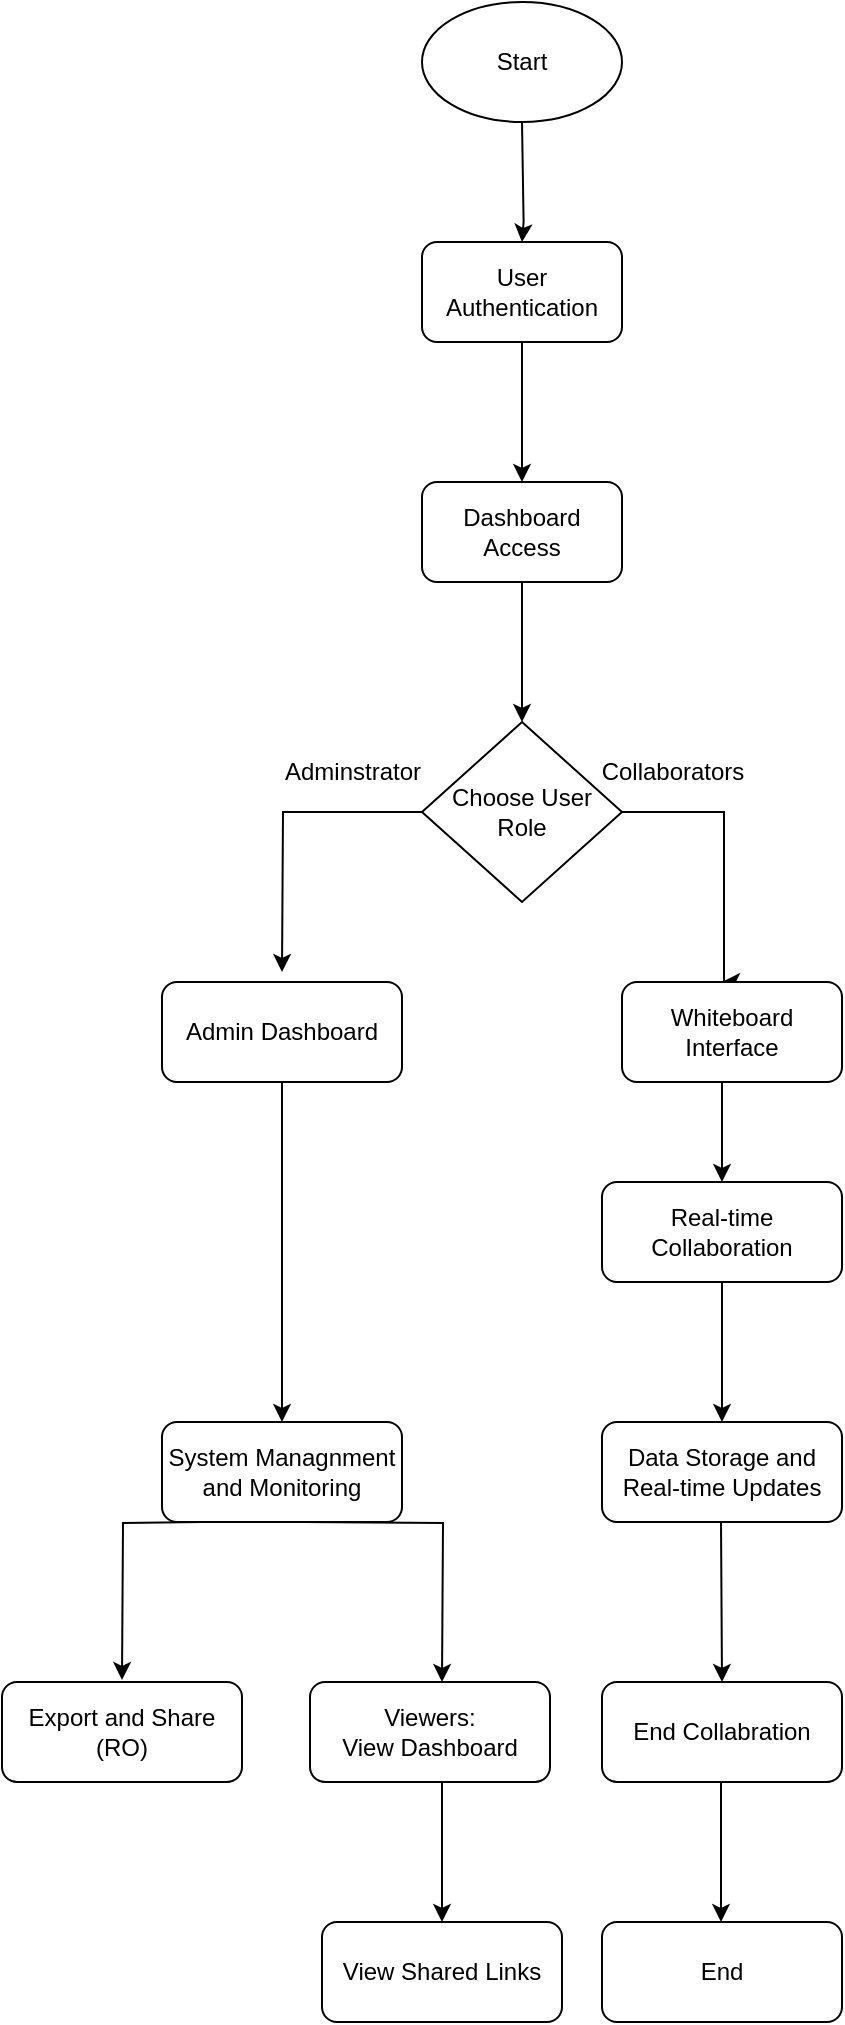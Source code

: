 <mxfile version="24.7.1" type="google">
  <diagram name="Page-1" id="2JwfxyhNlJkoeVYMsjid">
    <mxGraphModel grid="1" page="1" gridSize="10" guides="1" tooltips="1" connect="1" arrows="1" fold="1" pageScale="1" pageWidth="827" pageHeight="1169" math="0" shadow="0">
      <root>
        <mxCell id="0" />
        <mxCell id="1" parent="0" />
        <mxCell id="zEI79FT7mEAm1ag7M34E-1" value="Start" style="ellipse;whiteSpace=wrap;html=1;" vertex="1" parent="1">
          <mxGeometry x="350" y="20" width="100" height="60" as="geometry" />
        </mxCell>
        <mxCell id="zEI79FT7mEAm1ag7M34E-4" value="" style="endArrow=classic;html=1;rounded=0;exitX=0.5;exitY=1;exitDx=0;exitDy=0;" edge="1" parent="1" source="zEI79FT7mEAm1ag7M34E-1">
          <mxGeometry width="50" height="50" relative="1" as="geometry">
            <mxPoint x="410" y="120" as="sourcePoint" />
            <mxPoint x="400" y="140" as="targetPoint" />
            <Array as="points">
              <mxPoint x="400.8" y="130" />
            </Array>
          </mxGeometry>
        </mxCell>
        <mxCell id="zEI79FT7mEAm1ag7M34E-6" value="User Authentication" style="rounded=1;whiteSpace=wrap;html=1;" vertex="1" parent="1">
          <mxGeometry x="350" y="140" width="100" height="50" as="geometry" />
        </mxCell>
        <mxCell id="zEI79FT7mEAm1ag7M34E-7" value="" style="endArrow=classic;html=1;rounded=0;exitX=0.5;exitY=1;exitDx=0;exitDy=0;" edge="1" parent="1" source="zEI79FT7mEAm1ag7M34E-6">
          <mxGeometry width="50" height="50" relative="1" as="geometry">
            <mxPoint x="390" y="210" as="sourcePoint" />
            <mxPoint x="400" y="260" as="targetPoint" />
            <Array as="points">
              <mxPoint x="400" y="220" />
              <mxPoint x="400" y="260" />
            </Array>
          </mxGeometry>
        </mxCell>
        <mxCell id="zEI79FT7mEAm1ag7M34E-8" value="Dashboard Access" style="rounded=1;whiteSpace=wrap;html=1;" vertex="1" parent="1">
          <mxGeometry x="350" y="260" width="100" height="50" as="geometry" />
        </mxCell>
        <mxCell id="zEI79FT7mEAm1ag7M34E-9" value="" style="endArrow=classic;html=1;rounded=0;" edge="1" parent="1">
          <mxGeometry width="50" height="50" relative="1" as="geometry">
            <mxPoint x="400" y="310" as="sourcePoint" />
            <mxPoint x="400" y="380" as="targetPoint" />
            <Array as="points">
              <mxPoint x="400" y="340" />
              <mxPoint x="400" y="380" />
            </Array>
          </mxGeometry>
        </mxCell>
        <mxCell id="zEI79FT7mEAm1ag7M34E-10" value="Choose User Role" style="rhombus;whiteSpace=wrap;html=1;" vertex="1" parent="1">
          <mxGeometry x="350" y="380" width="100" height="90" as="geometry" />
        </mxCell>
        <mxCell id="zEI79FT7mEAm1ag7M34E-21" value="" style="endArrow=classic;html=1;rounded=0;edgeStyle=orthogonalEdgeStyle;exitX=0;exitY=0.5;exitDx=0;exitDy=0;" edge="1" parent="1" source="zEI79FT7mEAm1ag7M34E-10">
          <mxGeometry width="50" height="50" relative="1" as="geometry">
            <mxPoint x="320" y="430" as="sourcePoint" />
            <mxPoint x="280" y="505" as="targetPoint" />
          </mxGeometry>
        </mxCell>
        <mxCell id="zEI79FT7mEAm1ag7M34E-23" value="" style="endArrow=classic;html=1;rounded=0;edgeStyle=orthogonalEdgeStyle;exitX=1;exitY=0.5;exitDx=0;exitDy=0;" edge="1" parent="1" source="zEI79FT7mEAm1ag7M34E-10">
          <mxGeometry width="50" height="50" relative="1" as="geometry">
            <mxPoint x="570" y="430" as="sourcePoint" />
            <mxPoint x="500" y="510" as="targetPoint" />
            <Array as="points">
              <mxPoint x="501" y="425" />
            </Array>
          </mxGeometry>
        </mxCell>
        <mxCell id="zEI79FT7mEAm1ag7M34E-24" value="Whiteboard Interface" style="rounded=1;whiteSpace=wrap;html=1;" vertex="1" parent="1">
          <mxGeometry x="450" y="510" width="110" height="50" as="geometry" />
        </mxCell>
        <mxCell id="zEI79FT7mEAm1ag7M34E-25" value="Admin Dashboard" style="rounded=1;whiteSpace=wrap;html=1;" vertex="1" parent="1">
          <mxGeometry x="220" y="510" width="120" height="50" as="geometry" />
        </mxCell>
        <mxCell id="zEI79FT7mEAm1ag7M34E-26" value="Adminstrator" style="text;html=1;align=center;verticalAlign=middle;resizable=0;points=[];autosize=1;strokeColor=none;fillColor=none;" vertex="1" parent="1">
          <mxGeometry x="270" y="390" width="90" height="30" as="geometry" />
        </mxCell>
        <mxCell id="zEI79FT7mEAm1ag7M34E-27" value="Collaborators" style="text;html=1;align=center;verticalAlign=middle;resizable=0;points=[];autosize=1;strokeColor=none;fillColor=none;" vertex="1" parent="1">
          <mxGeometry x="430" y="390" width="90" height="30" as="geometry" />
        </mxCell>
        <mxCell id="zEI79FT7mEAm1ag7M34E-29" value="" style="endArrow=classic;html=1;rounded=0;exitX=0.5;exitY=1;exitDx=0;exitDy=0;entryX=0.5;entryY=0;entryDx=0;entryDy=0;" edge="1" parent="1" source="zEI79FT7mEAm1ag7M34E-25" target="zEI79FT7mEAm1ag7M34E-32">
          <mxGeometry width="50" height="50" relative="1" as="geometry">
            <mxPoint x="255" y="635" as="sourcePoint" />
            <mxPoint x="280" y="610" as="targetPoint" />
          </mxGeometry>
        </mxCell>
        <mxCell id="zEI79FT7mEAm1ag7M34E-30" value="" style="endArrow=classic;html=1;rounded=0;exitX=0.5;exitY=1;exitDx=0;exitDy=0;" edge="1" parent="1">
          <mxGeometry width="50" height="50" relative="1" as="geometry">
            <mxPoint x="500" y="560" as="sourcePoint" />
            <mxPoint x="500" y="610" as="targetPoint" />
          </mxGeometry>
        </mxCell>
        <mxCell id="zEI79FT7mEAm1ag7M34E-32" value="System Managnment and Monitoring" style="rounded=1;whiteSpace=wrap;html=1;" vertex="1" parent="1">
          <mxGeometry x="220" y="730" width="120" height="50" as="geometry" />
        </mxCell>
        <mxCell id="zEI79FT7mEAm1ag7M34E-33" value="Real-time Collaboration" style="rounded=1;whiteSpace=wrap;html=1;" vertex="1" parent="1">
          <mxGeometry x="440" y="610" width="120" height="50" as="geometry" />
        </mxCell>
        <mxCell id="zEI79FT7mEAm1ag7M34E-35" value="" style="endArrow=classic;html=1;rounded=0;exitX=0.5;exitY=1;exitDx=0;exitDy=0;entryX=0.5;entryY=0;entryDx=0;entryDy=0;" edge="1" parent="1" source="zEI79FT7mEAm1ag7M34E-33" target="zEI79FT7mEAm1ag7M34E-36">
          <mxGeometry width="50" height="50" relative="1" as="geometry">
            <mxPoint x="499.5" y="670" as="sourcePoint" />
            <mxPoint x="499.5" y="720" as="targetPoint" />
          </mxGeometry>
        </mxCell>
        <mxCell id="zEI79FT7mEAm1ag7M34E-36" value="Data Storage and Real-time Updates" style="rounded=1;whiteSpace=wrap;html=1;" vertex="1" parent="1">
          <mxGeometry x="440" y="730" width="120" height="50" as="geometry" />
        </mxCell>
        <mxCell id="zEI79FT7mEAm1ag7M34E-38" value="" style="endArrow=classic;html=1;rounded=0;exitX=0.5;exitY=1;exitDx=0;exitDy=0;entryX=0.5;entryY=0;entryDx=0;entryDy=0;" edge="1" parent="1" target="zEI79FT7mEAm1ag7M34E-46">
          <mxGeometry width="50" height="50" relative="1" as="geometry">
            <mxPoint x="499.5" y="780" as="sourcePoint" />
            <mxPoint x="499.5" y="850" as="targetPoint" />
          </mxGeometry>
        </mxCell>
        <mxCell id="zEI79FT7mEAm1ag7M34E-39" value="" style="endArrow=classic;html=1;rounded=0;edgeStyle=orthogonalEdgeStyle;exitX=0.25;exitY=1;exitDx=0;exitDy=0;" edge="1" parent="1">
          <mxGeometry width="50" height="50" relative="1" as="geometry">
            <mxPoint x="240" y="780" as="sourcePoint" />
            <mxPoint x="200" y="859" as="targetPoint" />
          </mxGeometry>
        </mxCell>
        <mxCell id="zEI79FT7mEAm1ag7M34E-40" value="" style="endArrow=classic;html=1;rounded=0;edgeStyle=orthogonalEdgeStyle;" edge="1" parent="1">
          <mxGeometry width="50" height="50" relative="1" as="geometry">
            <mxPoint x="289.5" y="780" as="sourcePoint" />
            <mxPoint x="360" y="860" as="targetPoint" />
          </mxGeometry>
        </mxCell>
        <mxCell id="zEI79FT7mEAm1ag7M34E-43" value="Export and Share (RO)" style="rounded=1;whiteSpace=wrap;html=1;" vertex="1" parent="1">
          <mxGeometry x="140" y="860" width="120" height="50" as="geometry" />
        </mxCell>
        <mxCell id="zEI79FT7mEAm1ag7M34E-44" value="Viewers:&lt;div&gt;View Dashboard&lt;/div&gt;" style="rounded=1;whiteSpace=wrap;html=1;" vertex="1" parent="1">
          <mxGeometry x="294" y="860" width="120" height="50" as="geometry" />
        </mxCell>
        <mxCell id="zEI79FT7mEAm1ag7M34E-45" value="" style="endArrow=classic;html=1;rounded=0;exitX=0.5;exitY=1;exitDx=0;exitDy=0;entryX=0.5;entryY=0;entryDx=0;entryDy=0;" edge="1" parent="1">
          <mxGeometry width="50" height="50" relative="1" as="geometry">
            <mxPoint x="360" y="910" as="sourcePoint" />
            <mxPoint x="360" y="980" as="targetPoint" />
          </mxGeometry>
        </mxCell>
        <mxCell id="zEI79FT7mEAm1ag7M34E-46" value="End Collabration" style="rounded=1;whiteSpace=wrap;html=1;" vertex="1" parent="1">
          <mxGeometry x="440" y="860" width="120" height="50" as="geometry" />
        </mxCell>
        <mxCell id="zEI79FT7mEAm1ag7M34E-49" value="" style="endArrow=classic;html=1;rounded=0;exitX=0.5;exitY=1;exitDx=0;exitDy=0;entryX=0.5;entryY=0;entryDx=0;entryDy=0;" edge="1" parent="1">
          <mxGeometry width="50" height="50" relative="1" as="geometry">
            <mxPoint x="499.5" y="910" as="sourcePoint" />
            <mxPoint x="499.5" y="980" as="targetPoint" />
          </mxGeometry>
        </mxCell>
        <mxCell id="zEI79FT7mEAm1ag7M34E-50" value="View Shared Links" style="rounded=1;whiteSpace=wrap;html=1;" vertex="1" parent="1">
          <mxGeometry x="300" y="980" width="120" height="50" as="geometry" />
        </mxCell>
        <mxCell id="zEI79FT7mEAm1ag7M34E-51" value="End" style="rounded=1;whiteSpace=wrap;html=1;" vertex="1" parent="1">
          <mxGeometry x="440" y="980" width="120" height="50" as="geometry" />
        </mxCell>
      </root>
    </mxGraphModel>
  </diagram>
</mxfile>
